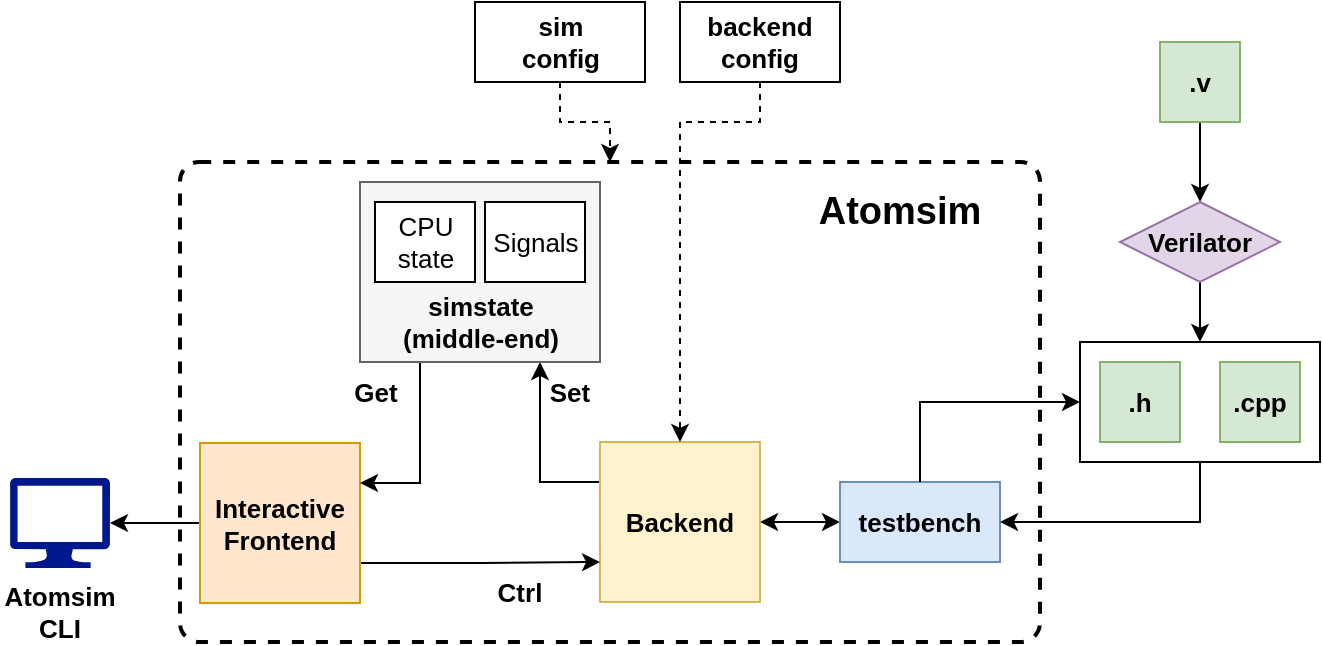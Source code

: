 <mxfile version="20.2.7" type="device"><diagram id="dX3xc65UaEMpPtLvkONi" name="Page-1"><mxGraphModel dx="868" dy="400" grid="1" gridSize="10" guides="1" tooltips="1" connect="1" arrows="1" fold="1" page="1" pageScale="1" pageWidth="850" pageHeight="1100" math="0" shadow="0"><root><mxCell id="0"/><mxCell id="1" parent="0"/><mxCell id="82vFd8qiw9h9kMbOPD-q-32" value="" style="rounded=1;whiteSpace=wrap;html=1;fontSize=13;dashed=1;arcSize=4;strokeWidth=2;fontStyle=1" vertex="1" parent="1"><mxGeometry x="230" y="140" width="430" height="240" as="geometry"/></mxCell><mxCell id="82vFd8qiw9h9kMbOPD-q-27" style="edgeStyle=orthogonalEdgeStyle;rounded=0;orthogonalLoop=1;jettySize=auto;html=1;exitX=0;exitY=0.5;exitDx=0;exitDy=0;fontSize=13;startArrow=classic;startFill=1;fontStyle=1" edge="1" parent="1" source="82vFd8qiw9h9kMbOPD-q-9" target="82vFd8qiw9h9kMbOPD-q-15"><mxGeometry relative="1" as="geometry"/></mxCell><mxCell id="82vFd8qiw9h9kMbOPD-q-9" value="testbench" style="rounded=0;whiteSpace=wrap;html=1;fontSize=13;fillColor=#dae8fc;strokeColor=#6c8ebf;fontStyle=1" vertex="1" parent="1"><mxGeometry x="560" y="300" width="80" height="40" as="geometry"/></mxCell><mxCell id="82vFd8qiw9h9kMbOPD-q-7" value="" style="rounded=0;whiteSpace=wrap;html=1;fontSize=13;fontStyle=1" vertex="1" parent="1"><mxGeometry x="680" y="230" width="120" height="60" as="geometry"/></mxCell><mxCell id="82vFd8qiw9h9kMbOPD-q-2" value=".cpp" style="rounded=0;whiteSpace=wrap;html=1;fillColor=#d5e8d4;strokeColor=#82b366;fontSize=13;fontStyle=1" vertex="1" parent="1"><mxGeometry x="750" y="240" width="40" height="40" as="geometry"/></mxCell><mxCell id="82vFd8qiw9h9kMbOPD-q-5" style="edgeStyle=orthogonalEdgeStyle;rounded=0;orthogonalLoop=1;jettySize=auto;html=1;exitX=0.5;exitY=1;exitDx=0;exitDy=0;fontSize=13;fontStyle=1" edge="1" parent="1" source="82vFd8qiw9h9kMbOPD-q-1" target="82vFd8qiw9h9kMbOPD-q-6"><mxGeometry relative="1" as="geometry"><mxPoint x="760" y="220" as="targetPoint"/></mxGeometry></mxCell><mxCell id="82vFd8qiw9h9kMbOPD-q-1" value=".v" style="rounded=0;whiteSpace=wrap;html=1;fillColor=#d5e8d4;strokeColor=#82b366;fontSize=13;fontStyle=1" vertex="1" parent="1"><mxGeometry x="720" y="80" width="40" height="40" as="geometry"/></mxCell><mxCell id="82vFd8qiw9h9kMbOPD-q-14" style="edgeStyle=orthogonalEdgeStyle;rounded=0;orthogonalLoop=1;jettySize=auto;html=1;exitX=0.5;exitY=1;exitDx=0;exitDy=0;entryX=1;entryY=0.5;entryDx=0;entryDy=0;fontSize=13;fontStyle=1" edge="1" parent="1" source="82vFd8qiw9h9kMbOPD-q-7" target="82vFd8qiw9h9kMbOPD-q-9"><mxGeometry relative="1" as="geometry"/></mxCell><mxCell id="82vFd8qiw9h9kMbOPD-q-4" value=".h" style="rounded=0;whiteSpace=wrap;html=1;fillColor=#d5e8d4;strokeColor=#82b366;fontSize=13;fontStyle=1" vertex="1" parent="1"><mxGeometry x="690" y="240" width="40" height="40" as="geometry"/></mxCell><mxCell id="82vFd8qiw9h9kMbOPD-q-8" style="edgeStyle=orthogonalEdgeStyle;rounded=0;orthogonalLoop=1;jettySize=auto;html=1;entryX=0.5;entryY=0;entryDx=0;entryDy=0;fontSize=13;fontStyle=1" edge="1" parent="1" source="82vFd8qiw9h9kMbOPD-q-6" target="82vFd8qiw9h9kMbOPD-q-7"><mxGeometry relative="1" as="geometry"/></mxCell><mxCell id="82vFd8qiw9h9kMbOPD-q-6" value="Verilator" style="rhombus;whiteSpace=wrap;html=1;fontSize=13;fontStyle=1;fillColor=#e1d5e7;strokeColor=#9673a6;" vertex="1" parent="1"><mxGeometry x="700" y="160" width="80" height="40" as="geometry"/></mxCell><mxCell id="82vFd8qiw9h9kMbOPD-q-13" style="edgeStyle=orthogonalEdgeStyle;rounded=0;orthogonalLoop=1;jettySize=auto;html=1;exitX=0.5;exitY=0;exitDx=0;exitDy=0;fontSize=13;fontStyle=1;entryX=0;entryY=0.5;entryDx=0;entryDy=0;" edge="1" parent="1" source="82vFd8qiw9h9kMbOPD-q-9" target="82vFd8qiw9h9kMbOPD-q-7"><mxGeometry relative="1" as="geometry"><mxPoint x="660" y="260" as="targetPoint"/><Array as="points"><mxPoint x="600" y="260"/></Array></mxGeometry></mxCell><mxCell id="82vFd8qiw9h9kMbOPD-q-18" style="edgeStyle=orthogonalEdgeStyle;rounded=0;orthogonalLoop=1;jettySize=auto;html=1;exitX=0;exitY=0.25;exitDx=0;exitDy=0;entryX=0.75;entryY=1;entryDx=0;entryDy=0;fontSize=13;fontStyle=1" edge="1" parent="1" source="82vFd8qiw9h9kMbOPD-q-15" target="82vFd8qiw9h9kMbOPD-q-17"><mxGeometry relative="1" as="geometry"/></mxCell><mxCell id="82vFd8qiw9h9kMbOPD-q-15" value="Backend" style="rounded=0;whiteSpace=wrap;html=1;fontSize=13;fontStyle=1;fillColor=#fff2cc;strokeColor=#d6b656;" vertex="1" parent="1"><mxGeometry x="440" y="280" width="80" height="80" as="geometry"/></mxCell><mxCell id="82vFd8qiw9h9kMbOPD-q-20" style="edgeStyle=orthogonalEdgeStyle;rounded=0;orthogonalLoop=1;jettySize=auto;html=1;exitX=1;exitY=0.75;exitDx=0;exitDy=0;entryX=0;entryY=0.75;entryDx=0;entryDy=0;fontSize=13;fontStyle=1" edge="1" parent="1" source="82vFd8qiw9h9kMbOPD-q-16" target="82vFd8qiw9h9kMbOPD-q-15"><mxGeometry relative="1" as="geometry"/></mxCell><mxCell id="82vFd8qiw9h9kMbOPD-q-25" style="edgeStyle=orthogonalEdgeStyle;rounded=0;orthogonalLoop=1;jettySize=auto;html=1;exitX=0;exitY=0.5;exitDx=0;exitDy=0;entryX=1;entryY=0.5;entryDx=0;entryDy=0;entryPerimeter=0;fontSize=13;fontStyle=1" edge="1" parent="1" source="82vFd8qiw9h9kMbOPD-q-16" target="82vFd8qiw9h9kMbOPD-q-24"><mxGeometry relative="1" as="geometry"/></mxCell><mxCell id="82vFd8qiw9h9kMbOPD-q-16" value="Interactive&lt;br&gt;Frontend" style="rounded=0;whiteSpace=wrap;html=1;fontSize=13;fontStyle=1;fillColor=#ffe6cc;strokeColor=#d79b00;" vertex="1" parent="1"><mxGeometry x="240" y="280.5" width="80" height="80" as="geometry"/></mxCell><mxCell id="82vFd8qiw9h9kMbOPD-q-19" style="edgeStyle=orthogonalEdgeStyle;rounded=0;orthogonalLoop=1;jettySize=auto;html=1;exitX=0.25;exitY=1;exitDx=0;exitDy=0;entryX=1;entryY=0.25;entryDx=0;entryDy=0;fontSize=13;fontStyle=1" edge="1" parent="1" source="82vFd8qiw9h9kMbOPD-q-17" target="82vFd8qiw9h9kMbOPD-q-16"><mxGeometry relative="1" as="geometry"/></mxCell><mxCell id="82vFd8qiw9h9kMbOPD-q-17" value="" style="rounded=0;whiteSpace=wrap;html=1;fontSize=13;fontStyle=1;fillColor=#f5f5f5;fontColor=#333333;strokeColor=#666666;" vertex="1" parent="1"><mxGeometry x="320" y="150" width="120" height="90" as="geometry"/></mxCell><mxCell id="82vFd8qiw9h9kMbOPD-q-21" value="Ctrl" style="text;html=1;strokeColor=none;fillColor=none;align=center;verticalAlign=middle;whiteSpace=wrap;rounded=0;fontSize=13;fontStyle=1" vertex="1" parent="1"><mxGeometry x="370" y="340" width="60" height="30" as="geometry"/></mxCell><mxCell id="82vFd8qiw9h9kMbOPD-q-22" value="Set" style="text;html=1;strokeColor=none;fillColor=none;align=center;verticalAlign=middle;whiteSpace=wrap;rounded=0;fontSize=13;fontStyle=1" vertex="1" parent="1"><mxGeometry x="395" y="240" width="60" height="30" as="geometry"/></mxCell><mxCell id="82vFd8qiw9h9kMbOPD-q-23" value="Get" style="text;html=1;strokeColor=none;fillColor=none;align=center;verticalAlign=middle;whiteSpace=wrap;rounded=0;fontSize=13;fontStyle=1" vertex="1" parent="1"><mxGeometry x="297.5" y="240" width="60" height="30" as="geometry"/></mxCell><mxCell id="82vFd8qiw9h9kMbOPD-q-24" value="" style="sketch=0;aspect=fixed;pointerEvents=1;shadow=0;dashed=0;html=1;strokeColor=none;labelPosition=center;verticalLabelPosition=bottom;verticalAlign=top;align=center;fillColor=#00188D;shape=mxgraph.azure.computer;fontSize=13;fontStyle=1" vertex="1" parent="1"><mxGeometry x="145" y="298" width="50" height="45" as="geometry"/></mxCell><mxCell id="82vFd8qiw9h9kMbOPD-q-26" value="Atomsim CLI" style="text;html=1;strokeColor=none;fillColor=none;align=center;verticalAlign=middle;whiteSpace=wrap;rounded=0;fontSize=13;fontStyle=1" vertex="1" parent="1"><mxGeometry x="140" y="350" width="60" height="30" as="geometry"/></mxCell><mxCell id="82vFd8qiw9h9kMbOPD-q-40" style="edgeStyle=orthogonalEdgeStyle;rounded=0;orthogonalLoop=1;jettySize=auto;html=1;exitX=0.5;exitY=1;exitDx=0;exitDy=0;entryX=0.5;entryY=0;entryDx=0;entryDy=0;dashed=1;fontSize=13;startArrow=none;startFill=0;" edge="1" parent="1" source="82vFd8qiw9h9kMbOPD-q-28" target="82vFd8qiw9h9kMbOPD-q-32"><mxGeometry relative="1" as="geometry"/></mxCell><mxCell id="82vFd8qiw9h9kMbOPD-q-28" value="sim&lt;br&gt;config" style="rounded=0;whiteSpace=wrap;html=1;fontSize=13;fontStyle=1" vertex="1" parent="1"><mxGeometry x="377.5" y="60" width="85" height="40" as="geometry"/></mxCell><mxCell id="82vFd8qiw9h9kMbOPD-q-30" style="edgeStyle=orthogonalEdgeStyle;rounded=0;orthogonalLoop=1;jettySize=auto;html=1;exitX=0.5;exitY=1;exitDx=0;exitDy=0;entryX=0.5;entryY=0;entryDx=0;entryDy=0;fontSize=13;startArrow=none;startFill=0;dashed=1;fontStyle=1" edge="1" parent="1" source="82vFd8qiw9h9kMbOPD-q-29" target="82vFd8qiw9h9kMbOPD-q-15"><mxGeometry relative="1" as="geometry"><Array as="points"><mxPoint x="520" y="70"/><mxPoint x="520" y="120"/><mxPoint x="480" y="120"/></Array></mxGeometry></mxCell><mxCell id="82vFd8qiw9h9kMbOPD-q-29" value="backend&lt;br&gt;config" style="rounded=0;whiteSpace=wrap;html=1;fontSize=13;fontStyle=1" vertex="1" parent="1"><mxGeometry x="480" y="60" width="80" height="40" as="geometry"/></mxCell><mxCell id="82vFd8qiw9h9kMbOPD-q-33" value="Signals" style="rounded=0;whiteSpace=wrap;html=1;fontSize=13;strokeWidth=1;" vertex="1" parent="1"><mxGeometry x="382.5" y="160" width="50" height="40" as="geometry"/></mxCell><mxCell id="82vFd8qiw9h9kMbOPD-q-34" value="CPU state" style="rounded=0;whiteSpace=wrap;html=1;fontSize=13;strokeWidth=1;" vertex="1" parent="1"><mxGeometry x="327.5" y="160" width="50" height="40" as="geometry"/></mxCell><mxCell id="82vFd8qiw9h9kMbOPD-q-35" value="Atomsim" style="text;html=1;strokeColor=none;fillColor=none;align=center;verticalAlign=middle;whiteSpace=wrap;rounded=0;fontSize=19;fontStyle=1" vertex="1" parent="1"><mxGeometry x="540" y="150" width="100" height="30" as="geometry"/></mxCell><mxCell id="82vFd8qiw9h9kMbOPD-q-37" value="&lt;font style=&quot;font-size: 13px;&quot;&gt;simstate &lt;br style=&quot;font-size: 13px;&quot;&gt;(middle-end)&lt;/font&gt;" style="text;html=1;strokeColor=none;fillColor=none;align=center;verticalAlign=middle;whiteSpace=wrap;rounded=0;fontSize=13;fontStyle=1" vertex="1" parent="1"><mxGeometry x="327.5" y="200" width="105" height="40" as="geometry"/></mxCell></root></mxGraphModel></diagram></mxfile>